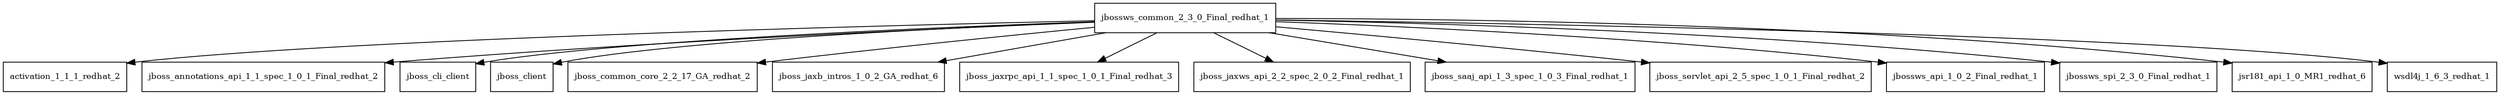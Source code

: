 digraph jbossws_common_2_3_0_Final_redhat_1_dependencies {
  node [shape = box, fontsize=10.0];
  jbossws_common_2_3_0_Final_redhat_1 -> activation_1_1_1_redhat_2;
  jbossws_common_2_3_0_Final_redhat_1 -> jboss_annotations_api_1_1_spec_1_0_1_Final_redhat_2;
  jbossws_common_2_3_0_Final_redhat_1 -> jboss_cli_client;
  jbossws_common_2_3_0_Final_redhat_1 -> jboss_client;
  jbossws_common_2_3_0_Final_redhat_1 -> jboss_common_core_2_2_17_GA_redhat_2;
  jbossws_common_2_3_0_Final_redhat_1 -> jboss_jaxb_intros_1_0_2_GA_redhat_6;
  jbossws_common_2_3_0_Final_redhat_1 -> jboss_jaxrpc_api_1_1_spec_1_0_1_Final_redhat_3;
  jbossws_common_2_3_0_Final_redhat_1 -> jboss_jaxws_api_2_2_spec_2_0_2_Final_redhat_1;
  jbossws_common_2_3_0_Final_redhat_1 -> jboss_saaj_api_1_3_spec_1_0_3_Final_redhat_1;
  jbossws_common_2_3_0_Final_redhat_1 -> jboss_servlet_api_2_5_spec_1_0_1_Final_redhat_2;
  jbossws_common_2_3_0_Final_redhat_1 -> jbossws_api_1_0_2_Final_redhat_1;
  jbossws_common_2_3_0_Final_redhat_1 -> jbossws_spi_2_3_0_Final_redhat_1;
  jbossws_common_2_3_0_Final_redhat_1 -> jsr181_api_1_0_MR1_redhat_6;
  jbossws_common_2_3_0_Final_redhat_1 -> wsdl4j_1_6_3_redhat_1;
}

